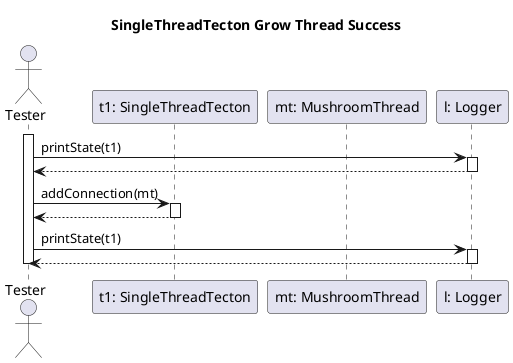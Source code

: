 @startuml tectonGrowThreadTest

title SingleThreadTecton Grow Thread Success

actor "Tester" as tst
participant "t1: SingleThreadTecton" as t1
participant "mt: MushroomThread" as mt
participant "l: Logger" as l

activate tst

tst -> l: printState(t1)
activate l
tst <-- l
deactivate l

tst -> t1: addConnection(mt)
activate t1

tst <-- t1
deactivate t1

tst -> l: printState(t1)
activate l
tst <-- l
deactivate l

deactivate tst

@enduml